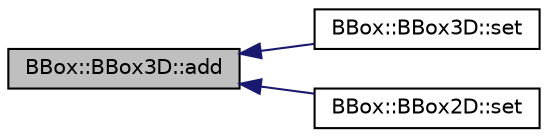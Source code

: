 digraph "BBox::BBox3D::add"
{
 // INTERACTIVE_SVG=YES
  edge [fontname="Helvetica",fontsize="10",labelfontname="Helvetica",labelfontsize="10"];
  node [fontname="Helvetica",fontsize="10",shape=record];
  rankdir="LR";
  Node1 [label="BBox::BBox3D::add",height=0.2,width=0.4,color="black", fillcolor="grey75", style="filled", fontcolor="black"];
  Node1 -> Node2 [dir="back",color="midnightblue",fontsize="10",style="solid",fontname="Helvetica"];
  Node2 [label="BBox::BBox3D::set",height=0.2,width=0.4,color="black", fillcolor="white", style="filled",URL="$df/d4e/struct_b_box_1_1_b_box3_d.html#aa85ac44686eb50295926e28e2448e7ce"];
  Node1 -> Node3 [dir="back",color="midnightblue",fontsize="10",style="solid",fontname="Helvetica"];
  Node3 [label="BBox::BBox2D::set",height=0.2,width=0.4,color="black", fillcolor="white", style="filled",URL="$dc/d51/struct_b_box_1_1_b_box2_d.html#acc69261a2a1ad72bd78edb011382c7df"];
}
